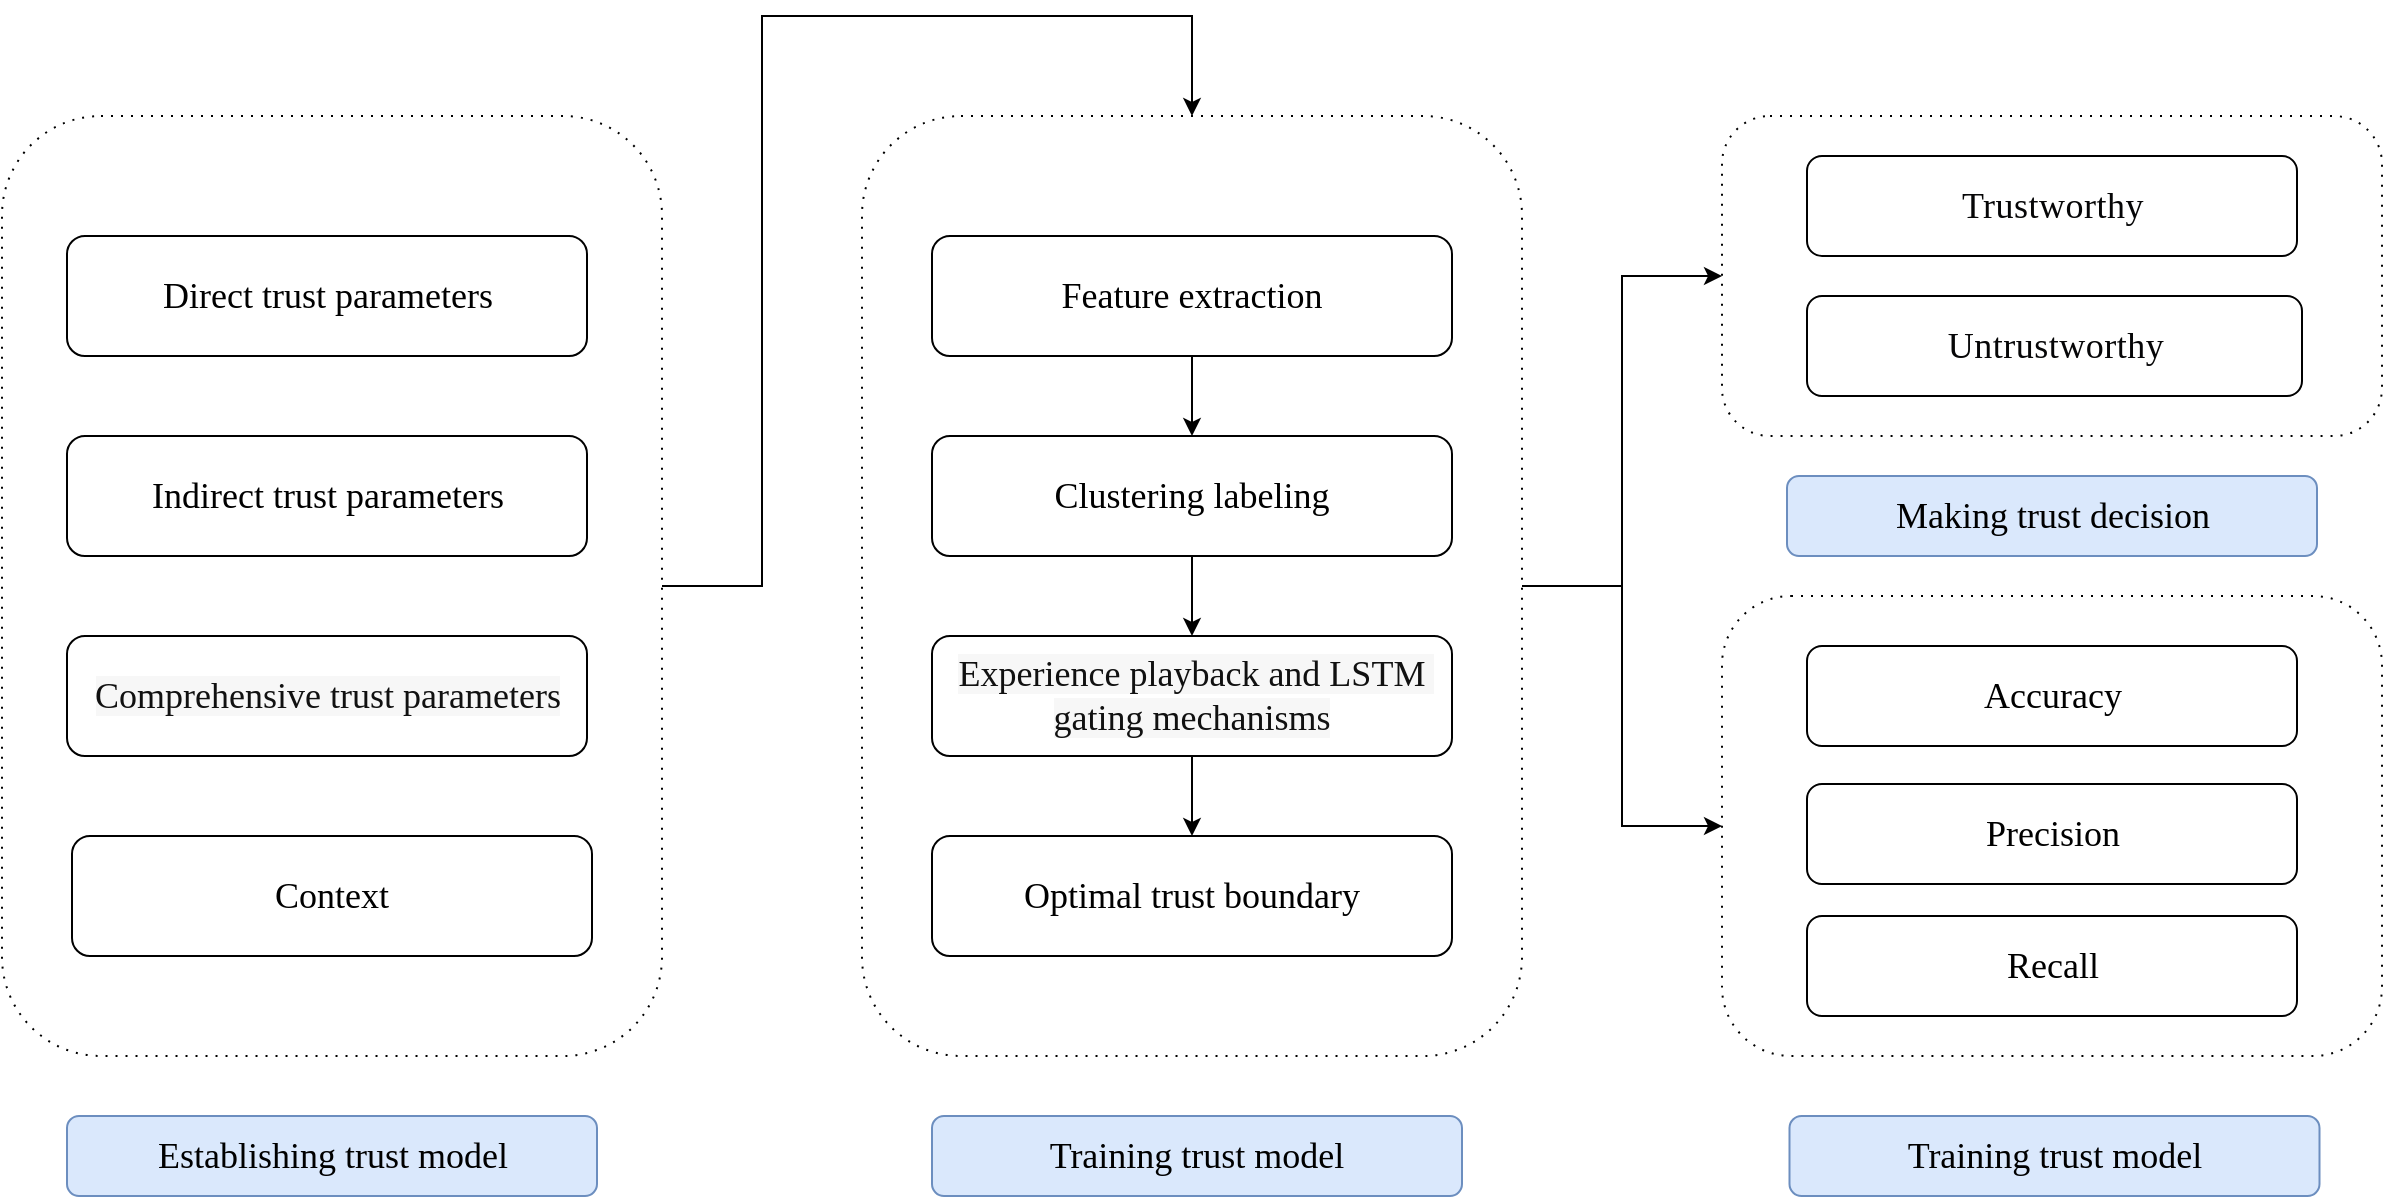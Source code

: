 <mxfile version="26.1.2">
  <diagram name="Page-1" id="74e2e168-ea6b-b213-b513-2b3c1d86103e">
    <mxGraphModel dx="1036" dy="1613" grid="1" gridSize="10" guides="1" tooltips="1" connect="1" arrows="1" fold="1" page="1" pageScale="1" pageWidth="1100" pageHeight="850" background="none" math="0" shadow="0">
      <root>
        <mxCell id="0" />
        <mxCell id="1" parent="0" />
        <mxCell id="WMDa5Z73t7WsmHkc4EHu-9" style="edgeStyle=orthogonalEdgeStyle;rounded=0;orthogonalLoop=1;jettySize=auto;html=1;entryX=0.5;entryY=0;entryDx=0;entryDy=0;" edge="1" parent="1" source="WMDa5Z73t7WsmHkc4EHu-1" target="WMDa5Z73t7WsmHkc4EHu-8">
          <mxGeometry relative="1" as="geometry">
            <Array as="points">
              <mxPoint x="470" y="325" />
              <mxPoint x="470" y="40" />
              <mxPoint x="685" y="40" />
            </Array>
          </mxGeometry>
        </mxCell>
        <mxCell id="WMDa5Z73t7WsmHkc4EHu-1" value="" style="rounded=1;whiteSpace=wrap;html=1;dashed=1;dashPattern=1 4;" vertex="1" parent="1">
          <mxGeometry x="90" y="90" width="330" height="470" as="geometry" />
        </mxCell>
        <mxCell id="WMDa5Z73t7WsmHkc4EHu-2" value="&lt;font style=&quot;font-size: 18px;&quot; face=&quot;Times New Roman&quot;&gt;Direct trust parameters&lt;/font&gt;" style="rounded=1;whiteSpace=wrap;html=1;" vertex="1" parent="1">
          <mxGeometry x="122.5" y="150" width="260" height="60" as="geometry" />
        </mxCell>
        <mxCell id="WMDa5Z73t7WsmHkc4EHu-3" value="&lt;font style=&quot;font-size: 18px;&quot; face=&quot;Times New Roman&quot;&gt;Indirect trust parameters&lt;/font&gt;" style="rounded=1;whiteSpace=wrap;html=1;" vertex="1" parent="1">
          <mxGeometry x="122.5" y="250" width="260" height="60" as="geometry" />
        </mxCell>
        <mxCell id="WMDa5Z73t7WsmHkc4EHu-4" value="&lt;font style=&quot;font-size: 18px;&quot; face=&quot;Times New Roman&quot;&gt;Context&lt;/font&gt;" style="rounded=1;whiteSpace=wrap;html=1;" vertex="1" parent="1">
          <mxGeometry x="125" y="450" width="260" height="60" as="geometry" />
        </mxCell>
        <mxCell id="WMDa5Z73t7WsmHkc4EHu-5" value="&lt;font style=&quot;font-size: 18px;&quot; face=&quot;Times New Roman&quot;&gt;Establishing trust model&lt;/font&gt;" style="rounded=1;whiteSpace=wrap;html=1;fillColor=#dae8fc;strokeColor=#6c8ebf;align=center;" vertex="1" parent="1">
          <mxGeometry x="122.5" y="590" width="265" height="40" as="geometry" />
        </mxCell>
        <mxCell id="WMDa5Z73t7WsmHkc4EHu-30" style="edgeStyle=orthogonalEdgeStyle;rounded=0;orthogonalLoop=1;jettySize=auto;html=1;entryX=0;entryY=0.5;entryDx=0;entryDy=0;" edge="1" parent="1" source="WMDa5Z73t7WsmHkc4EHu-8" target="WMDa5Z73t7WsmHkc4EHu-21">
          <mxGeometry relative="1" as="geometry" />
        </mxCell>
        <mxCell id="WMDa5Z73t7WsmHkc4EHu-32" style="edgeStyle=orthogonalEdgeStyle;rounded=0;orthogonalLoop=1;jettySize=auto;html=1;exitX=1;exitY=0.5;exitDx=0;exitDy=0;entryX=0;entryY=0.5;entryDx=0;entryDy=0;" edge="1" parent="1" source="WMDa5Z73t7WsmHkc4EHu-8" target="WMDa5Z73t7WsmHkc4EHu-22">
          <mxGeometry relative="1" as="geometry" />
        </mxCell>
        <mxCell id="WMDa5Z73t7WsmHkc4EHu-8" value="" style="rounded=1;whiteSpace=wrap;html=1;dashed=1;dashPattern=1 4;" vertex="1" parent="1">
          <mxGeometry x="520" y="90" width="330" height="470" as="geometry" />
        </mxCell>
        <mxCell id="WMDa5Z73t7WsmHkc4EHu-10" value="&lt;span style=&quot;color: rgb(17, 17, 17); font-size: 18px; text-align: start; white-space-collapse: preserve; background-color: rgb(247, 247, 247);&quot;&gt;&lt;font face=&quot;Times New Roman&quot;&gt;Comprehensive trust parameters&lt;/font&gt;&lt;/span&gt;" style="rounded=1;whiteSpace=wrap;html=1;" vertex="1" parent="1">
          <mxGeometry x="122.5" y="350" width="260" height="60" as="geometry" />
        </mxCell>
        <mxCell id="WMDa5Z73t7WsmHkc4EHu-18" value="" style="edgeStyle=orthogonalEdgeStyle;rounded=0;orthogonalLoop=1;jettySize=auto;html=1;" edge="1" parent="1" source="WMDa5Z73t7WsmHkc4EHu-11" target="WMDa5Z73t7WsmHkc4EHu-12">
          <mxGeometry relative="1" as="geometry" />
        </mxCell>
        <mxCell id="WMDa5Z73t7WsmHkc4EHu-11" value="&lt;font style=&quot;font-size: 18px;&quot; face=&quot;Times New Roman&quot;&gt;Feature extraction&lt;/font&gt;" style="rounded=1;whiteSpace=wrap;html=1;" vertex="1" parent="1">
          <mxGeometry x="555" y="150" width="260" height="60" as="geometry" />
        </mxCell>
        <mxCell id="WMDa5Z73t7WsmHkc4EHu-19" value="" style="edgeStyle=orthogonalEdgeStyle;rounded=0;orthogonalLoop=1;jettySize=auto;html=1;" edge="1" parent="1" source="WMDa5Z73t7WsmHkc4EHu-12" target="WMDa5Z73t7WsmHkc4EHu-13">
          <mxGeometry relative="1" as="geometry" />
        </mxCell>
        <mxCell id="WMDa5Z73t7WsmHkc4EHu-12" value="&lt;font style=&quot;font-size: 18px;&quot; face=&quot;Times New Roman&quot;&gt;Clustering labeling&lt;/font&gt;" style="rounded=1;whiteSpace=wrap;html=1;" vertex="1" parent="1">
          <mxGeometry x="555" y="250" width="260" height="60" as="geometry" />
        </mxCell>
        <mxCell id="WMDa5Z73t7WsmHkc4EHu-20" value="" style="edgeStyle=orthogonalEdgeStyle;rounded=0;orthogonalLoop=1;jettySize=auto;html=1;" edge="1" parent="1" source="WMDa5Z73t7WsmHkc4EHu-13" target="WMDa5Z73t7WsmHkc4EHu-14">
          <mxGeometry relative="1" as="geometry" />
        </mxCell>
        <mxCell id="WMDa5Z73t7WsmHkc4EHu-13" value="&lt;span style=&quot;color: rgb(17, 17, 17); font-size: 18px; text-align: start; white-space-collapse: preserve; background-color: rgb(247, 247, 247);&quot;&gt;&lt;font face=&quot;Times New Roman&quot;&gt;Experience playback and LSTM gating mechanisms&lt;/font&gt;&lt;/span&gt;" style="rounded=1;whiteSpace=wrap;html=1;" vertex="1" parent="1">
          <mxGeometry x="555" y="350" width="260" height="60" as="geometry" />
        </mxCell>
        <mxCell id="WMDa5Z73t7WsmHkc4EHu-14" value="&lt;font style=&quot;font-size: 18px;&quot; face=&quot;Times New Roman&quot;&gt;Optimal trust boundary&lt;/font&gt;" style="rounded=1;whiteSpace=wrap;html=1;" vertex="1" parent="1">
          <mxGeometry x="555" y="450" width="260" height="60" as="geometry" />
        </mxCell>
        <mxCell id="WMDa5Z73t7WsmHkc4EHu-15" value="&lt;font style=&quot;font-size: 18px;&quot; face=&quot;Times New Roman&quot;&gt;Training trust model&lt;/font&gt;" style="rounded=1;whiteSpace=wrap;html=1;fillColor=#dae8fc;strokeColor=#6c8ebf;align=center;" vertex="1" parent="1">
          <mxGeometry x="555" y="590" width="265" height="40" as="geometry" />
        </mxCell>
        <mxCell id="WMDa5Z73t7WsmHkc4EHu-21" value="" style="rounded=1;whiteSpace=wrap;html=1;dashed=1;dashPattern=1 4;" vertex="1" parent="1">
          <mxGeometry x="950" y="90" width="330" height="160" as="geometry" />
        </mxCell>
        <mxCell id="WMDa5Z73t7WsmHkc4EHu-22" value="" style="rounded=1;whiteSpace=wrap;html=1;dashed=1;dashPattern=1 4;" vertex="1" parent="1">
          <mxGeometry x="950" y="330" width="330" height="230" as="geometry" />
        </mxCell>
        <mxCell id="WMDa5Z73t7WsmHkc4EHu-23" value="&lt;span style=&quot;color: rgb(6, 6, 7); letter-spacing: 0.25px; text-align: left; white-space-collapse: preserve; background-color: rgb(255, 255, 255);&quot;&gt;&lt;font style=&quot;font-size: 18px;&quot; face=&quot;Times New Roman&quot;&gt;Trustworthy&lt;/font&gt;&lt;/span&gt;" style="rounded=1;whiteSpace=wrap;html=1;" vertex="1" parent="1">
          <mxGeometry x="992.5" y="110" width="245" height="50" as="geometry" />
        </mxCell>
        <mxCell id="WMDa5Z73t7WsmHkc4EHu-24" value="&lt;span style=&quot;color: rgb(6, 6, 7); letter-spacing: 0.25px; text-align: left; white-space-collapse: preserve; background-color: rgb(255, 255, 255);&quot;&gt;&lt;font style=&quot;font-size: 18px;&quot; face=&quot;Times New Roman&quot;&gt;Untrustworthy&lt;/font&gt;&lt;/span&gt;" style="rounded=1;whiteSpace=wrap;html=1;" vertex="1" parent="1">
          <mxGeometry x="992.5" y="180" width="247.5" height="50" as="geometry" />
        </mxCell>
        <mxCell id="WMDa5Z73t7WsmHkc4EHu-25" value="&lt;font style=&quot;font-size: 18px;&quot; face=&quot;Times New Roman&quot;&gt;Making trust decision&lt;/font&gt;" style="rounded=1;whiteSpace=wrap;html=1;fillColor=#dae8fc;strokeColor=#6c8ebf;align=center;" vertex="1" parent="1">
          <mxGeometry x="982.5" y="270" width="265" height="40" as="geometry" />
        </mxCell>
        <mxCell id="WMDa5Z73t7WsmHkc4EHu-26" value="&lt;font style=&quot;font-size: 18px;&quot; face=&quot;Times New Roman&quot;&gt;Training trust model&lt;/font&gt;" style="rounded=1;whiteSpace=wrap;html=1;fillColor=#dae8fc;strokeColor=#6c8ebf;align=center;" vertex="1" parent="1">
          <mxGeometry x="983.75" y="590" width="265" height="40" as="geometry" />
        </mxCell>
        <mxCell id="WMDa5Z73t7WsmHkc4EHu-27" value="&lt;font face=&quot;Times New Roman&quot;&gt;&lt;span style=&quot;font-size: 18px;&quot;&gt;Accuracy&lt;/span&gt;&lt;/font&gt;" style="rounded=1;whiteSpace=wrap;html=1;" vertex="1" parent="1">
          <mxGeometry x="992.5" y="355" width="245" height="50" as="geometry" />
        </mxCell>
        <mxCell id="WMDa5Z73t7WsmHkc4EHu-28" value="&lt;span style=&quot;font-family: &amp;quot;Times New Roman&amp;quot;; font-size: 18px;&quot;&gt;Precision&lt;/span&gt;" style="rounded=1;whiteSpace=wrap;html=1;" vertex="1" parent="1">
          <mxGeometry x="992.5" y="424" width="245" height="50" as="geometry" />
        </mxCell>
        <mxCell id="WMDa5Z73t7WsmHkc4EHu-29" value="&lt;span style=&quot;font-family: &amp;quot;Times New Roman&amp;quot;; font-size: 18px;&quot;&gt;Recall&lt;/span&gt;" style="rounded=1;whiteSpace=wrap;html=1;" vertex="1" parent="1">
          <mxGeometry x="992.5" y="490" width="245" height="50" as="geometry" />
        </mxCell>
      </root>
    </mxGraphModel>
  </diagram>
</mxfile>
